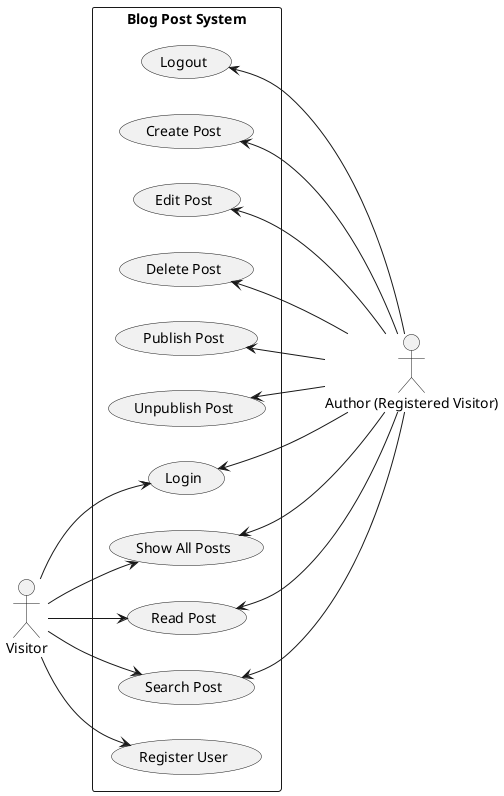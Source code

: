 @startuml
left to right direction
skinparam packageStyle rectangle

actor "Visitor" as visitor
actor "Author (Registered Visitor)" as author

rectangle "Blog Post System" {
    usecase "Logout" as ucLogout

    usecase "Create Post" as ucCreatePost
    usecase "Edit Post" as ucEditPost
    usecase "Delete Post" as ucDeletePost
    usecase "Publish Post" as ucPublishPost
    usecase "Unpublish Post" as ucUnpublishPost

    usecase "Login" as ucLogin

    usecase "Show All Posts" as ucShowAllPosts
    usecase "Read Post" as ucReadPost
    usecase "Search Post" as ucSearchPost
    usecase "Register User" as ucRegister
}

' --- Relasi Aktor ---
visitor --> ucRegister
visitor --> ucLogin
visitor --> ucShowAllPosts
visitor --> ucReadPost
visitor --> ucSearchPost

ucLogin <-- author
ucLogout <-- author
ucCreatePost <-- author
ucEditPost <-- author
ucDeletePost <-- author
ucPublishPost <-- author
ucUnpublishPost <-- author
ucShowAllPosts <-- author
ucReadPost <-- author
ucSearchPost <-- author
@enduml
